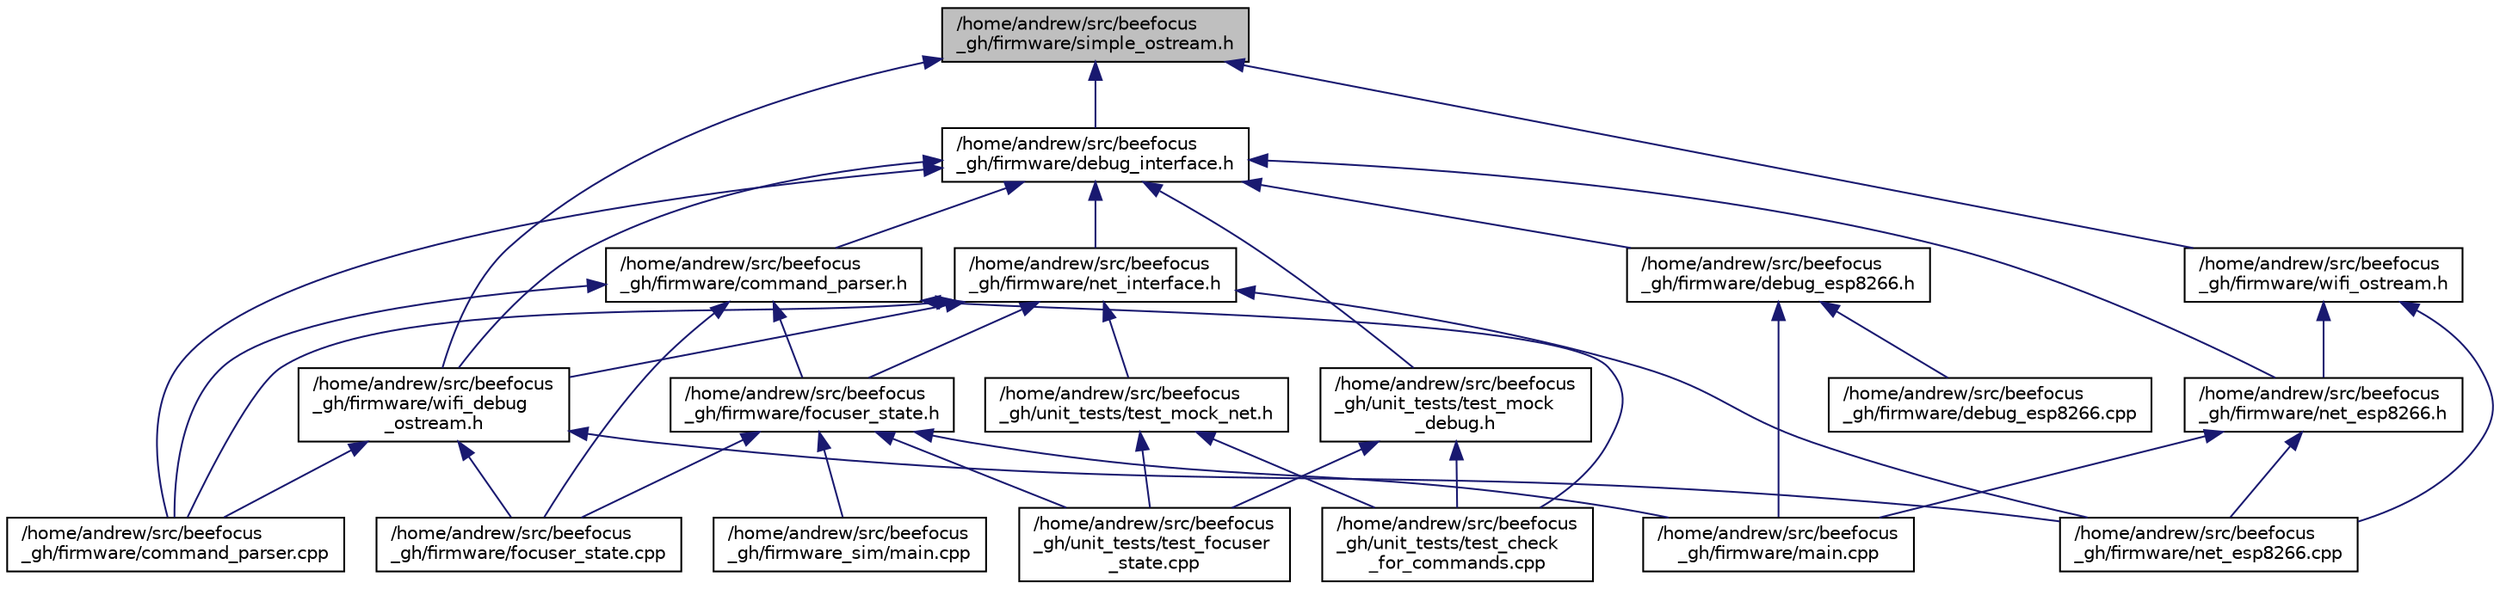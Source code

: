 digraph "/home/andrew/src/beefocus_gh/firmware/simple_ostream.h"
{
 // INTERACTIVE_SVG=YES
  edge [fontname="Helvetica",fontsize="10",labelfontname="Helvetica",labelfontsize="10"];
  node [fontname="Helvetica",fontsize="10",shape=record];
  Node7 [label="/home/andrew/src/beefocus\l_gh/firmware/simple_ostream.h",height=0.2,width=0.4,color="black", fillcolor="grey75", style="filled", fontcolor="black"];
  Node7 -> Node8 [dir="back",color="midnightblue",fontsize="10",style="solid",fontname="Helvetica"];
  Node8 [label="/home/andrew/src/beefocus\l_gh/firmware/debug_interface.h",height=0.2,width=0.4,color="black", fillcolor="white", style="filled",URL="$d8/d29/debug__interface_8h.html"];
  Node8 -> Node9 [dir="back",color="midnightblue",fontsize="10",style="solid",fontname="Helvetica"];
  Node9 [label="/home/andrew/src/beefocus\l_gh/firmware/net_interface.h",height=0.2,width=0.4,color="black", fillcolor="white", style="filled",URL="$d2/d6e/net__interface_8h.html"];
  Node9 -> Node10 [dir="back",color="midnightblue",fontsize="10",style="solid",fontname="Helvetica"];
  Node10 [label="/home/andrew/src/beefocus\l_gh/firmware/command_parser.cpp",height=0.2,width=0.4,color="black", fillcolor="white", style="filled",URL="$d2/db7/command__parser_8cpp.html"];
  Node9 -> Node11 [dir="back",color="midnightblue",fontsize="10",style="solid",fontname="Helvetica"];
  Node11 [label="/home/andrew/src/beefocus\l_gh/firmware/wifi_debug\l_ostream.h",height=0.2,width=0.4,color="black", fillcolor="white", style="filled",URL="$dc/d74/wifi__debug__ostream_8h.html"];
  Node11 -> Node10 [dir="back",color="midnightblue",fontsize="10",style="solid",fontname="Helvetica"];
  Node11 -> Node12 [dir="back",color="midnightblue",fontsize="10",style="solid",fontname="Helvetica"];
  Node12 [label="/home/andrew/src/beefocus\l_gh/firmware/focuser_state.cpp",height=0.2,width=0.4,color="black", fillcolor="white", style="filled",URL="$d8/d57/focuser__state_8cpp.html"];
  Node11 -> Node13 [dir="back",color="midnightblue",fontsize="10",style="solid",fontname="Helvetica"];
  Node13 [label="/home/andrew/src/beefocus\l_gh/firmware/net_esp8266.cpp",height=0.2,width=0.4,color="black", fillcolor="white", style="filled",URL="$d9/d5c/net__esp8266_8cpp.html"];
  Node9 -> Node14 [dir="back",color="midnightblue",fontsize="10",style="solid",fontname="Helvetica"];
  Node14 [label="/home/andrew/src/beefocus\l_gh/firmware/focuser_state.h",height=0.2,width=0.4,color="black", fillcolor="white", style="filled",URL="$d5/df5/focuser__state_8h.html"];
  Node14 -> Node12 [dir="back",color="midnightblue",fontsize="10",style="solid",fontname="Helvetica"];
  Node14 -> Node15 [dir="back",color="midnightblue",fontsize="10",style="solid",fontname="Helvetica"];
  Node15 [label="/home/andrew/src/beefocus\l_gh/firmware/main.cpp",height=0.2,width=0.4,color="black", fillcolor="white", style="filled",URL="$df/d0a/main_8cpp.html"];
  Node14 -> Node16 [dir="back",color="midnightblue",fontsize="10",style="solid",fontname="Helvetica"];
  Node16 [label="/home/andrew/src/beefocus\l_gh/firmware_sim/main.cpp",height=0.2,width=0.4,color="black", fillcolor="white", style="filled",URL="$de/d12/sim_2main_8cpp.html"];
  Node14 -> Node17 [dir="back",color="midnightblue",fontsize="10",style="solid",fontname="Helvetica"];
  Node17 [label="/home/andrew/src/beefocus\l_gh/unit_tests/test_focuser\l_state.cpp",height=0.2,width=0.4,color="black", fillcolor="white", style="filled",URL="$d9/de3/test__focuser__state_8cpp.html"];
  Node9 -> Node13 [dir="back",color="midnightblue",fontsize="10",style="solid",fontname="Helvetica"];
  Node9 -> Node18 [dir="back",color="midnightblue",fontsize="10",style="solid",fontname="Helvetica"];
  Node18 [label="/home/andrew/src/beefocus\l_gh/unit_tests/test_mock_net.h",height=0.2,width=0.4,color="black", fillcolor="white", style="filled",URL="$dc/d11/test__mock__net_8h.html"];
  Node18 -> Node19 [dir="back",color="midnightblue",fontsize="10",style="solid",fontname="Helvetica"];
  Node19 [label="/home/andrew/src/beefocus\l_gh/unit_tests/test_check\l_for_commands.cpp",height=0.2,width=0.4,color="black", fillcolor="white", style="filled",URL="$d9/d5a/test__check__for__commands_8cpp.html"];
  Node18 -> Node17 [dir="back",color="midnightblue",fontsize="10",style="solid",fontname="Helvetica"];
  Node8 -> Node10 [dir="back",color="midnightblue",fontsize="10",style="solid",fontname="Helvetica"];
  Node8 -> Node20 [dir="back",color="midnightblue",fontsize="10",style="solid",fontname="Helvetica"];
  Node20 [label="/home/andrew/src/beefocus\l_gh/firmware/command_parser.h",height=0.2,width=0.4,color="black", fillcolor="white", style="filled",URL="$d5/d13/command__parser_8h.html"];
  Node20 -> Node10 [dir="back",color="midnightblue",fontsize="10",style="solid",fontname="Helvetica"];
  Node20 -> Node12 [dir="back",color="midnightblue",fontsize="10",style="solid",fontname="Helvetica"];
  Node20 -> Node14 [dir="back",color="midnightblue",fontsize="10",style="solid",fontname="Helvetica"];
  Node20 -> Node19 [dir="back",color="midnightblue",fontsize="10",style="solid",fontname="Helvetica"];
  Node8 -> Node11 [dir="back",color="midnightblue",fontsize="10",style="solid",fontname="Helvetica"];
  Node8 -> Node21 [dir="back",color="midnightblue",fontsize="10",style="solid",fontname="Helvetica"];
  Node21 [label="/home/andrew/src/beefocus\l_gh/firmware/debug_esp8266.h",height=0.2,width=0.4,color="black", fillcolor="white", style="filled",URL="$d3/d4e/debug__esp8266_8h.html"];
  Node21 -> Node22 [dir="back",color="midnightblue",fontsize="10",style="solid",fontname="Helvetica"];
  Node22 [label="/home/andrew/src/beefocus\l_gh/firmware/debug_esp8266.cpp",height=0.2,width=0.4,color="black", fillcolor="white", style="filled",URL="$de/db3/debug__esp8266_8cpp.html"];
  Node21 -> Node15 [dir="back",color="midnightblue",fontsize="10",style="solid",fontname="Helvetica"];
  Node8 -> Node23 [dir="back",color="midnightblue",fontsize="10",style="solid",fontname="Helvetica"];
  Node23 [label="/home/andrew/src/beefocus\l_gh/firmware/net_esp8266.h",height=0.2,width=0.4,color="black", fillcolor="white", style="filled",URL="$dd/d4d/net__esp8266_8h.html"];
  Node23 -> Node15 [dir="back",color="midnightblue",fontsize="10",style="solid",fontname="Helvetica"];
  Node23 -> Node13 [dir="back",color="midnightblue",fontsize="10",style="solid",fontname="Helvetica"];
  Node8 -> Node24 [dir="back",color="midnightblue",fontsize="10",style="solid",fontname="Helvetica"];
  Node24 [label="/home/andrew/src/beefocus\l_gh/unit_tests/test_mock\l_debug.h",height=0.2,width=0.4,color="black", fillcolor="white", style="filled",URL="$da/d99/test__mock__debug_8h.html"];
  Node24 -> Node19 [dir="back",color="midnightblue",fontsize="10",style="solid",fontname="Helvetica"];
  Node24 -> Node17 [dir="back",color="midnightblue",fontsize="10",style="solid",fontname="Helvetica"];
  Node7 -> Node11 [dir="back",color="midnightblue",fontsize="10",style="solid",fontname="Helvetica"];
  Node7 -> Node25 [dir="back",color="midnightblue",fontsize="10",style="solid",fontname="Helvetica"];
  Node25 [label="/home/andrew/src/beefocus\l_gh/firmware/wifi_ostream.h",height=0.2,width=0.4,color="black", fillcolor="white", style="filled",URL="$db/dad/wifi__ostream_8h.html"];
  Node25 -> Node23 [dir="back",color="midnightblue",fontsize="10",style="solid",fontname="Helvetica"];
  Node25 -> Node13 [dir="back",color="midnightblue",fontsize="10",style="solid",fontname="Helvetica"];
}
